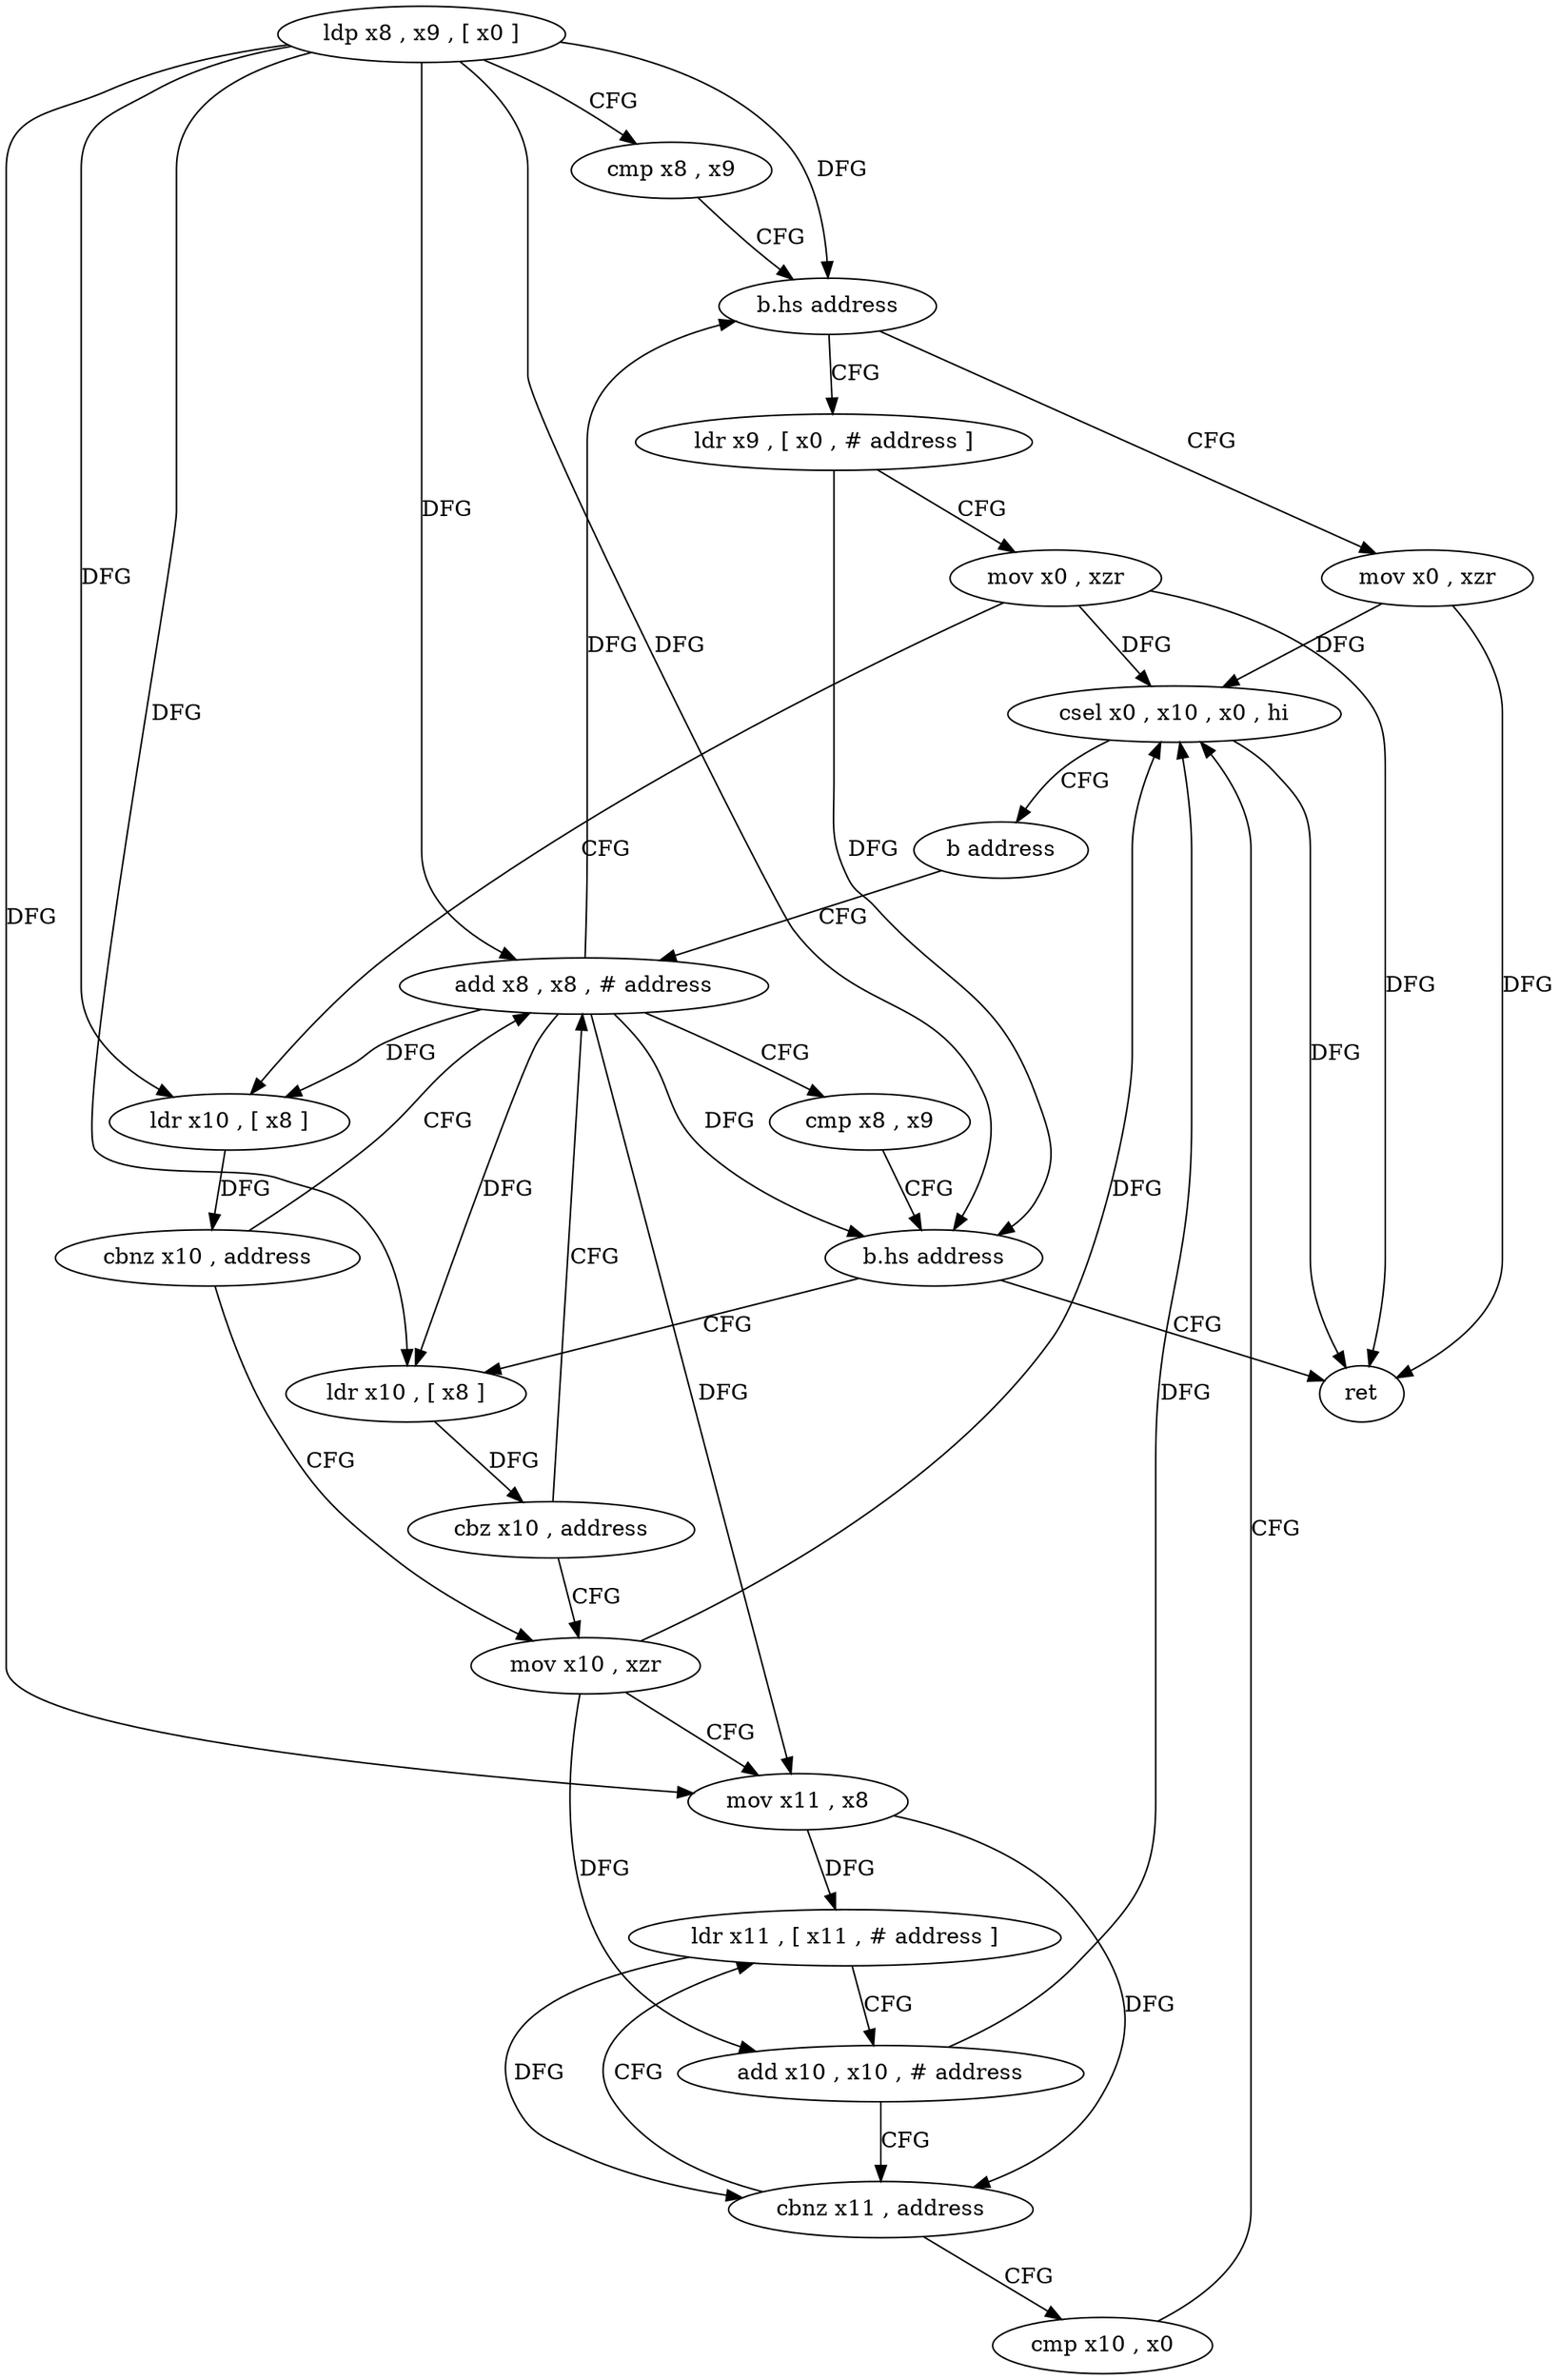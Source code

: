 digraph "func" {
"4219356" [label = "ldp x8 , x9 , [ x0 ]" ]
"4219360" [label = "cmp x8 , x9" ]
"4219364" [label = "b.hs address" ]
"4219436" [label = "mov x0 , xzr" ]
"4219368" [label = "ldr x9 , [ x0 , # address ]" ]
"4219440" [label = "ret" ]
"4219372" [label = "mov x0 , xzr" ]
"4219376" [label = "ldr x10 , [ x8 ]" ]
"4219380" [label = "cbnz x10 , address" ]
"4219404" [label = "mov x10 , xzr" ]
"4219384" [label = "add x8 , x8 , # address" ]
"4219408" [label = "mov x11 , x8" ]
"4219412" [label = "ldr x11 , [ x11 , # address ]" ]
"4219388" [label = "cmp x8 , x9" ]
"4219392" [label = "b.hs address" ]
"4219396" [label = "ldr x10 , [ x8 ]" ]
"4219416" [label = "add x10 , x10 , # address" ]
"4219420" [label = "cbnz x11 , address" ]
"4219424" [label = "cmp x10 , x0" ]
"4219428" [label = "csel x0 , x10 , x0 , hi" ]
"4219432" [label = "b address" ]
"4219400" [label = "cbz x10 , address" ]
"4219356" -> "4219360" [ label = "CFG" ]
"4219356" -> "4219364" [ label = "DFG" ]
"4219356" -> "4219376" [ label = "DFG" ]
"4219356" -> "4219408" [ label = "DFG" ]
"4219356" -> "4219384" [ label = "DFG" ]
"4219356" -> "4219392" [ label = "DFG" ]
"4219356" -> "4219396" [ label = "DFG" ]
"4219360" -> "4219364" [ label = "CFG" ]
"4219364" -> "4219436" [ label = "CFG" ]
"4219364" -> "4219368" [ label = "CFG" ]
"4219436" -> "4219440" [ label = "DFG" ]
"4219436" -> "4219428" [ label = "DFG" ]
"4219368" -> "4219372" [ label = "CFG" ]
"4219368" -> "4219392" [ label = "DFG" ]
"4219372" -> "4219376" [ label = "CFG" ]
"4219372" -> "4219440" [ label = "DFG" ]
"4219372" -> "4219428" [ label = "DFG" ]
"4219376" -> "4219380" [ label = "DFG" ]
"4219380" -> "4219404" [ label = "CFG" ]
"4219380" -> "4219384" [ label = "CFG" ]
"4219404" -> "4219408" [ label = "CFG" ]
"4219404" -> "4219416" [ label = "DFG" ]
"4219404" -> "4219428" [ label = "DFG" ]
"4219384" -> "4219388" [ label = "CFG" ]
"4219384" -> "4219376" [ label = "DFG" ]
"4219384" -> "4219408" [ label = "DFG" ]
"4219384" -> "4219364" [ label = "DFG" ]
"4219384" -> "4219392" [ label = "DFG" ]
"4219384" -> "4219396" [ label = "DFG" ]
"4219408" -> "4219412" [ label = "DFG" ]
"4219408" -> "4219420" [ label = "DFG" ]
"4219412" -> "4219416" [ label = "CFG" ]
"4219412" -> "4219420" [ label = "DFG" ]
"4219388" -> "4219392" [ label = "CFG" ]
"4219392" -> "4219440" [ label = "CFG" ]
"4219392" -> "4219396" [ label = "CFG" ]
"4219396" -> "4219400" [ label = "DFG" ]
"4219416" -> "4219420" [ label = "CFG" ]
"4219416" -> "4219428" [ label = "DFG" ]
"4219420" -> "4219412" [ label = "CFG" ]
"4219420" -> "4219424" [ label = "CFG" ]
"4219424" -> "4219428" [ label = "CFG" ]
"4219428" -> "4219432" [ label = "CFG" ]
"4219428" -> "4219440" [ label = "DFG" ]
"4219432" -> "4219384" [ label = "CFG" ]
"4219400" -> "4219384" [ label = "CFG" ]
"4219400" -> "4219404" [ label = "CFG" ]
}
